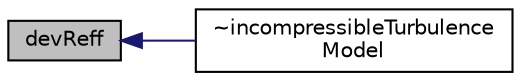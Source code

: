 digraph "devReff"
{
  bgcolor="transparent";
  edge [fontname="Helvetica",fontsize="10",labelfontname="Helvetica",labelfontsize="10"];
  node [fontname="Helvetica",fontsize="10",shape=record];
  rankdir="LR";
  Node29 [label="devReff",height=0.2,width=0.4,color="black", fillcolor="grey75", style="filled", fontcolor="black"];
  Node29 -> Node30 [dir="back",color="midnightblue",fontsize="10",style="solid",fontname="Helvetica"];
  Node30 [label="~incompressibleTurbulence\lModel",height=0.2,width=0.4,color="black",URL="$a32049.html#a70aff5daa86552bace9729efe923225f",tooltip="Destructor. "];
}
